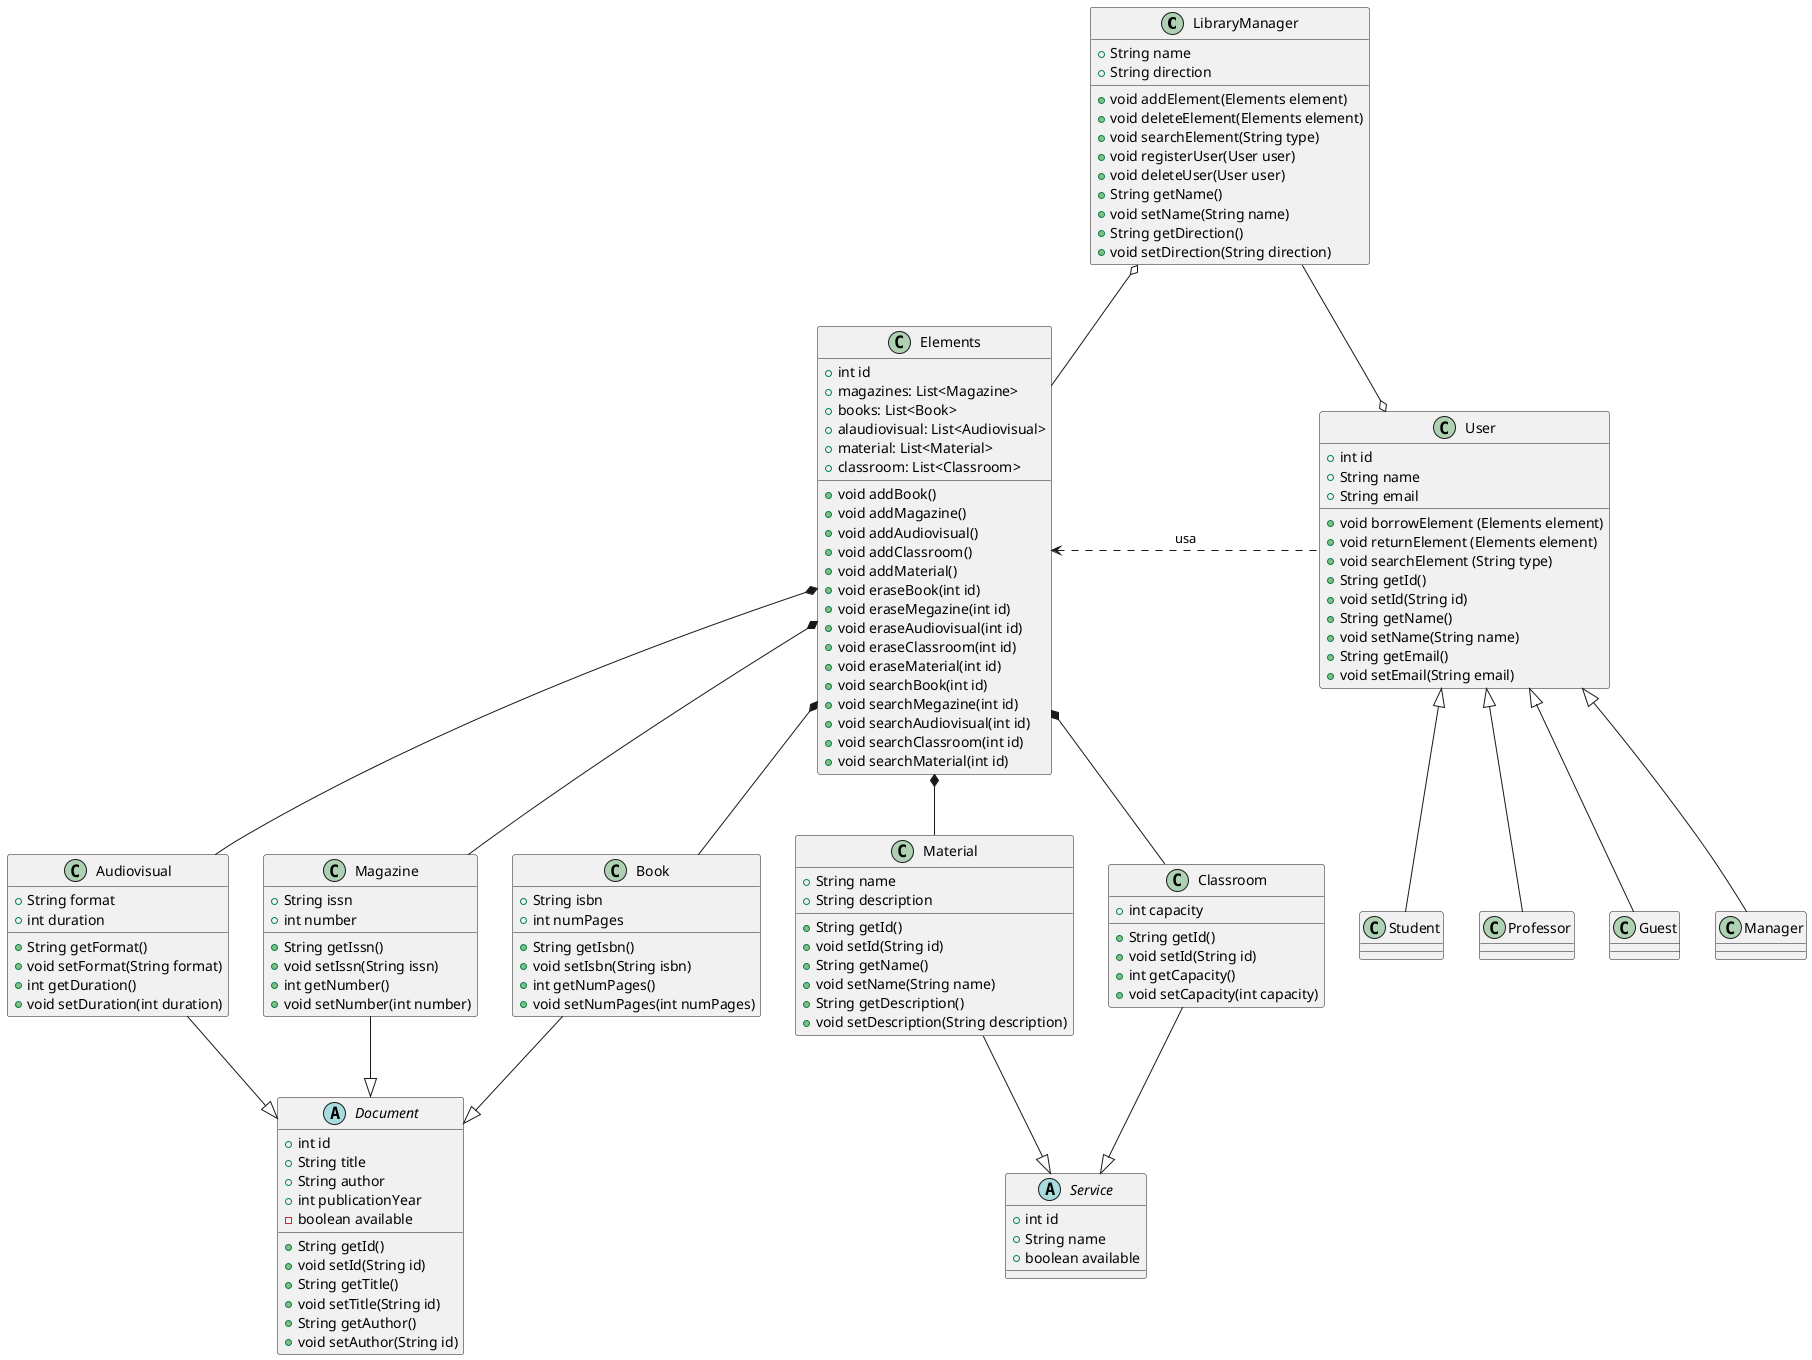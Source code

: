@startuml

LibraryManager o-- Elements
LibraryManager --o User
Elements <.right. User : usa
Elements *-- Book
Elements *-- Magazine
Elements *-- Material
Elements *-- Classroom
Elements *-- Audiovisual
Service <|-up- Classroom
Service <|-up- Material
Document <|-up- Book
Document <|-up- Magazine
Document <|-up- Audiovisual
User <|-- Student
User <|-- Professor
User <|-- Guest
User <|-- Manager

class Material {
    +String name
    +String description
    +String getId()
    +void setId(String id)
    +String getName()
    +void setName(String name)
    +String getDescription()
    +void setDescription(String description)
}

class Elements {
    +int id
    +magazines: List<Magazine> 
    +books: List<Book> 
    +alaudiovisual: List<Audiovisual>
    +material: List<Material>
    +classroom: List<Classroom>
    +void addBook()
    +void addMagazine()
    +void addAudiovisual()
    +void addClassroom()
    +void addMaterial()
    +void eraseBook(int id)
    +void eraseMegazine(int id)
    +void eraseAudiovisual(int id)
    +void eraseClassroom(int id)
    +void eraseMaterial(int id)
    +void searchBook(int id)
    +void searchMegazine(int id)
    +void searchAudiovisual(int id)
    +void searchClassroom(int id)
    +void searchMaterial(int id)
}

abstract class Document {
    +int id
    +String title
    +String author
    +int publicationYear
    -boolean available
    +String getId()
    +void setId(String id)
    +String getTitle()
    +void setTitle(String id)
    +String getAuthor()
    +void setAuthor(String id)
    
}

class User {
    +int id
    +String name
    +String email
    +void borrowElement (Elements element)
    +void returnElement (Elements element)
    +void searchElement (String type)
    +String getId()
    +void setId(String id)
    +String getName()
    +void setName(String name)
    +String getEmail()
    +void setEmail(String email)
}

class Book {
    +String isbn
    +int numPages
    +String getIsbn()
    +void setIsbn(String isbn)
    +int getNumPages()
    +void setNumPages(int numPages)
}

class Classroom {
    +int capacity
    +String getId()
    +void setId(String id)
    +int getCapacity()
    +void setCapacity(int capacity)
}

abstract class Service {
    +int id
    +String name
    +boolean available
}

class Magazine {
    +String issn
    +int number
    +String getIssn()
    +void setIssn(String issn)
    +int getNumber()
    +void setNumber(int number)
}

class Audiovisual {
    +String format
    +int duration
    +String getFormat()
    +void setFormat(String format)
    +int getDuration()
    +void setDuration(int duration)
}

class LibraryManager {
    +String name
    +String direction
    +void addElement(Elements element)
    +void deleteElement(Elements element)
    +void searchElement(String type)
    +void registerUser(User user)
    +void deleteUser(User user)
    +String getName()
    +void setName(String name)
    +String getDirection()
    +void setDirection(String direction)
}

@enduml

